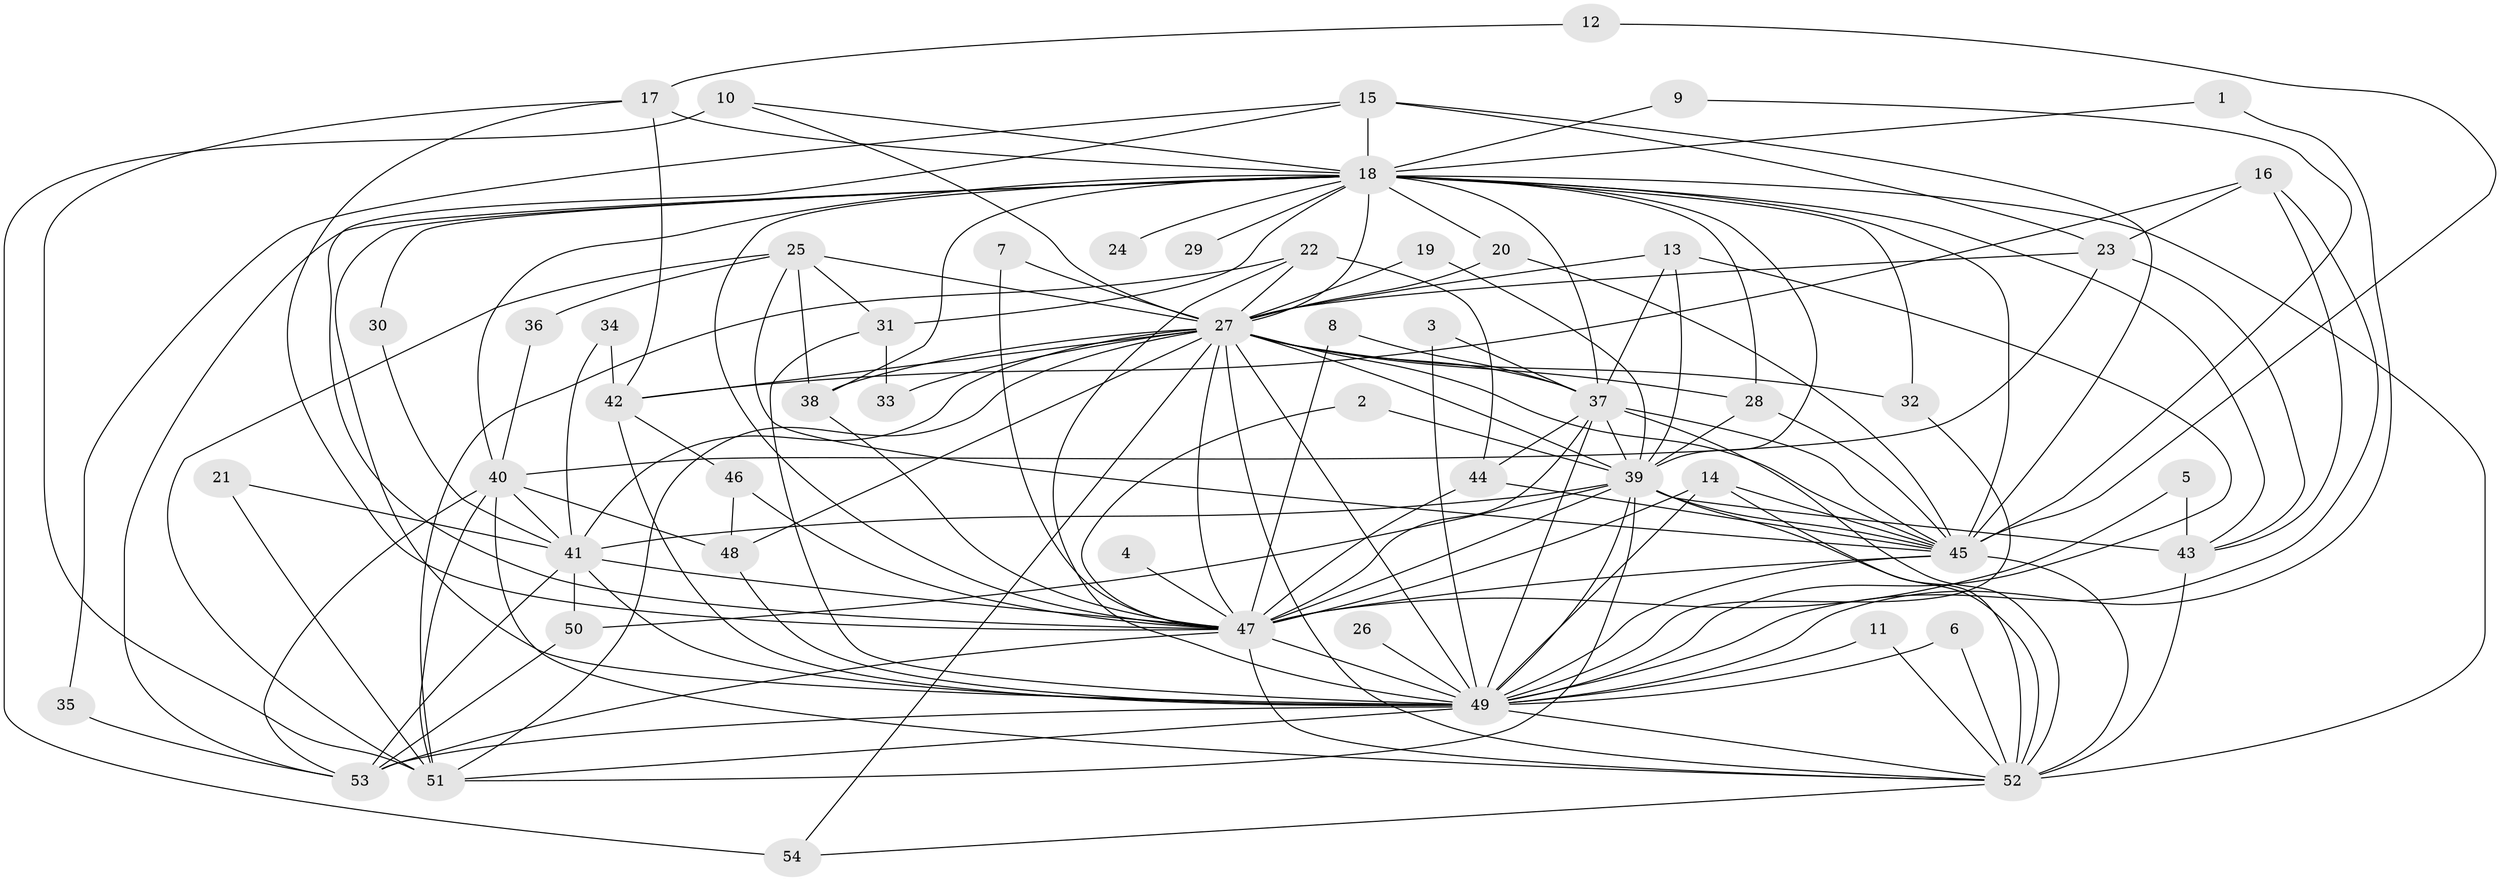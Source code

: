 // original degree distribution, {16: 0.009259259259259259, 19: 0.018518518518518517, 17: 0.009259259259259259, 18: 0.009259259259259259, 32: 0.009259259259259259, 13: 0.009259259259259259, 15: 0.009259259259259259, 28: 0.009259259259259259, 27: 0.009259259259259259, 2: 0.5, 3: 0.23148148148148148, 5: 0.027777777777777776, 7: 0.009259259259259259, 4: 0.10185185185185185, 6: 0.018518518518518517, 8: 0.009259259259259259, 9: 0.009259259259259259}
// Generated by graph-tools (version 1.1) at 2025/49/03/09/25 03:49:44]
// undirected, 54 vertices, 151 edges
graph export_dot {
graph [start="1"]
  node [color=gray90,style=filled];
  1;
  2;
  3;
  4;
  5;
  6;
  7;
  8;
  9;
  10;
  11;
  12;
  13;
  14;
  15;
  16;
  17;
  18;
  19;
  20;
  21;
  22;
  23;
  24;
  25;
  26;
  27;
  28;
  29;
  30;
  31;
  32;
  33;
  34;
  35;
  36;
  37;
  38;
  39;
  40;
  41;
  42;
  43;
  44;
  45;
  46;
  47;
  48;
  49;
  50;
  51;
  52;
  53;
  54;
  1 -- 18 [weight=1.0];
  1 -- 49 [weight=1.0];
  2 -- 39 [weight=1.0];
  2 -- 47 [weight=1.0];
  3 -- 37 [weight=1.0];
  3 -- 49 [weight=1.0];
  4 -- 47 [weight=2.0];
  5 -- 43 [weight=1.0];
  5 -- 47 [weight=1.0];
  6 -- 49 [weight=2.0];
  6 -- 52 [weight=1.0];
  7 -- 27 [weight=1.0];
  7 -- 47 [weight=1.0];
  8 -- 37 [weight=1.0];
  8 -- 47 [weight=1.0];
  9 -- 18 [weight=1.0];
  9 -- 45 [weight=1.0];
  10 -- 18 [weight=1.0];
  10 -- 27 [weight=1.0];
  10 -- 54 [weight=1.0];
  11 -- 49 [weight=1.0];
  11 -- 52 [weight=1.0];
  12 -- 17 [weight=1.0];
  12 -- 45 [weight=1.0];
  13 -- 27 [weight=1.0];
  13 -- 37 [weight=1.0];
  13 -- 39 [weight=1.0];
  13 -- 49 [weight=1.0];
  14 -- 45 [weight=1.0];
  14 -- 47 [weight=2.0];
  14 -- 49 [weight=1.0];
  14 -- 52 [weight=1.0];
  15 -- 18 [weight=1.0];
  15 -- 23 [weight=1.0];
  15 -- 35 [weight=1.0];
  15 -- 45 [weight=1.0];
  15 -- 47 [weight=1.0];
  16 -- 23 [weight=1.0];
  16 -- 42 [weight=1.0];
  16 -- 43 [weight=1.0];
  16 -- 49 [weight=1.0];
  17 -- 18 [weight=1.0];
  17 -- 42 [weight=1.0];
  17 -- 47 [weight=1.0];
  17 -- 51 [weight=1.0];
  18 -- 20 [weight=1.0];
  18 -- 24 [weight=2.0];
  18 -- 27 [weight=2.0];
  18 -- 28 [weight=1.0];
  18 -- 29 [weight=1.0];
  18 -- 30 [weight=1.0];
  18 -- 31 [weight=1.0];
  18 -- 32 [weight=1.0];
  18 -- 37 [weight=1.0];
  18 -- 38 [weight=1.0];
  18 -- 39 [weight=1.0];
  18 -- 40 [weight=1.0];
  18 -- 43 [weight=1.0];
  18 -- 45 [weight=2.0];
  18 -- 47 [weight=2.0];
  18 -- 49 [weight=1.0];
  18 -- 52 [weight=3.0];
  18 -- 53 [weight=1.0];
  19 -- 27 [weight=1.0];
  19 -- 39 [weight=1.0];
  20 -- 27 [weight=1.0];
  20 -- 45 [weight=1.0];
  21 -- 41 [weight=1.0];
  21 -- 51 [weight=1.0];
  22 -- 27 [weight=1.0];
  22 -- 44 [weight=1.0];
  22 -- 49 [weight=1.0];
  22 -- 51 [weight=1.0];
  23 -- 27 [weight=1.0];
  23 -- 40 [weight=1.0];
  23 -- 43 [weight=1.0];
  25 -- 27 [weight=1.0];
  25 -- 31 [weight=1.0];
  25 -- 36 [weight=1.0];
  25 -- 38 [weight=1.0];
  25 -- 45 [weight=1.0];
  25 -- 51 [weight=1.0];
  26 -- 49 [weight=1.0];
  27 -- 28 [weight=1.0];
  27 -- 32 [weight=1.0];
  27 -- 33 [weight=2.0];
  27 -- 37 [weight=2.0];
  27 -- 38 [weight=1.0];
  27 -- 39 [weight=1.0];
  27 -- 41 [weight=1.0];
  27 -- 42 [weight=1.0];
  27 -- 45 [weight=1.0];
  27 -- 47 [weight=2.0];
  27 -- 48 [weight=1.0];
  27 -- 49 [weight=1.0];
  27 -- 51 [weight=1.0];
  27 -- 52 [weight=2.0];
  27 -- 54 [weight=1.0];
  28 -- 39 [weight=1.0];
  28 -- 45 [weight=1.0];
  30 -- 41 [weight=1.0];
  31 -- 33 [weight=1.0];
  31 -- 49 [weight=1.0];
  32 -- 49 [weight=1.0];
  34 -- 41 [weight=1.0];
  34 -- 42 [weight=1.0];
  35 -- 53 [weight=1.0];
  36 -- 40 [weight=1.0];
  37 -- 39 [weight=2.0];
  37 -- 44 [weight=1.0];
  37 -- 45 [weight=1.0];
  37 -- 47 [weight=2.0];
  37 -- 49 [weight=1.0];
  37 -- 52 [weight=2.0];
  38 -- 47 [weight=1.0];
  39 -- 41 [weight=1.0];
  39 -- 43 [weight=1.0];
  39 -- 45 [weight=1.0];
  39 -- 47 [weight=2.0];
  39 -- 49 [weight=1.0];
  39 -- 50 [weight=1.0];
  39 -- 51 [weight=1.0];
  39 -- 52 [weight=3.0];
  40 -- 41 [weight=1.0];
  40 -- 48 [weight=1.0];
  40 -- 51 [weight=1.0];
  40 -- 52 [weight=1.0];
  40 -- 53 [weight=1.0];
  41 -- 47 [weight=1.0];
  41 -- 49 [weight=1.0];
  41 -- 50 [weight=1.0];
  41 -- 53 [weight=1.0];
  42 -- 46 [weight=1.0];
  42 -- 49 [weight=1.0];
  43 -- 52 [weight=2.0];
  44 -- 45 [weight=1.0];
  44 -- 47 [weight=1.0];
  45 -- 47 [weight=3.0];
  45 -- 49 [weight=1.0];
  45 -- 52 [weight=2.0];
  46 -- 47 [weight=1.0];
  46 -- 48 [weight=1.0];
  47 -- 49 [weight=2.0];
  47 -- 52 [weight=4.0];
  47 -- 53 [weight=1.0];
  48 -- 49 [weight=1.0];
  49 -- 51 [weight=1.0];
  49 -- 52 [weight=2.0];
  49 -- 53 [weight=1.0];
  50 -- 53 [weight=1.0];
  52 -- 54 [weight=1.0];
}
